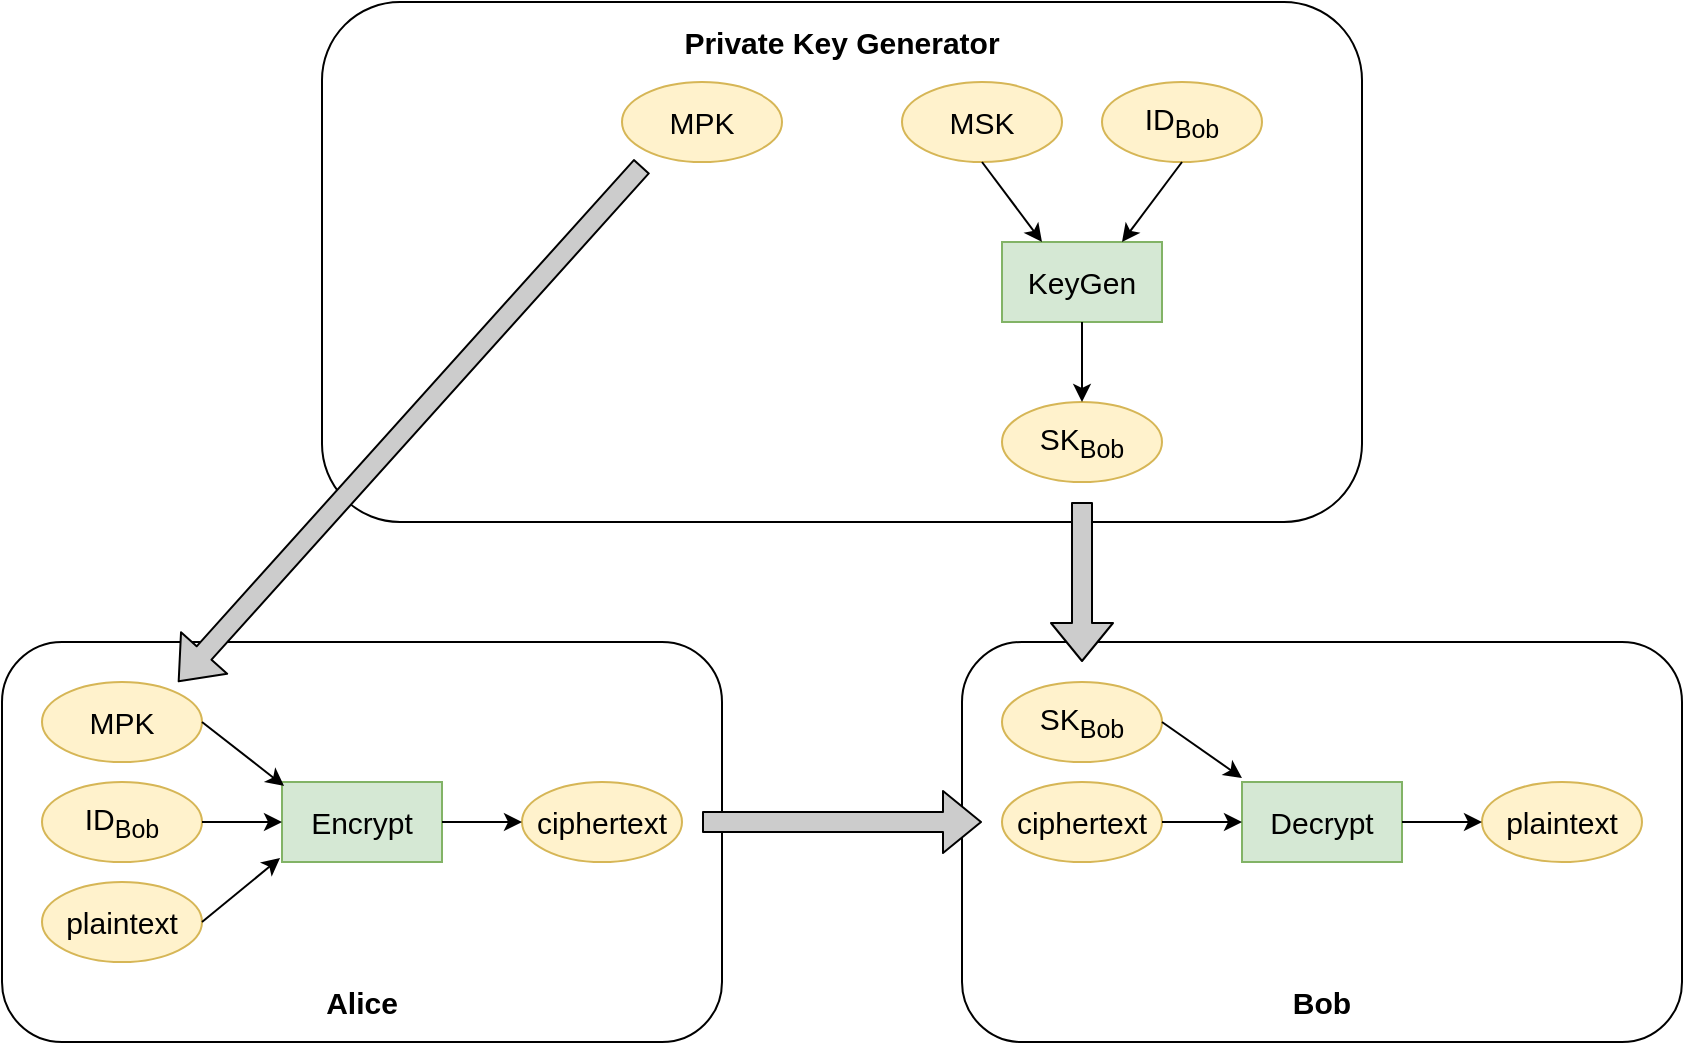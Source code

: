 <mxfile version="10.6.9" type="device"><diagram id="wN3_yW2vSXHowrYxyNFB" name="Page-1"><mxGraphModel dx="1398" dy="749" grid="1" gridSize="10" guides="1" tooltips="1" connect="1" arrows="1" fold="1" page="1" pageScale="1" pageWidth="850" pageHeight="1100" math="0" shadow="0"><root><mxCell id="0"/><mxCell id="1" parent="0"/><mxCell id="SFv1bnEeNS-Ok1i7iGjy-40" value="" style="rounded=1;whiteSpace=wrap;html=1;fontFamily=Helvetica;fontSize=15;fillColor=none;" vertex="1" parent="1"><mxGeometry y="400" width="360" height="200" as="geometry"/></mxCell><mxCell id="SFv1bnEeNS-Ok1i7iGjy-41" value="" style="rounded=1;whiteSpace=wrap;html=1;fontFamily=Helvetica;fontSize=15;fillColor=none;" vertex="1" parent="1"><mxGeometry x="480" y="400" width="360" height="200" as="geometry"/></mxCell><mxCell id="SFv1bnEeNS-Ok1i7iGjy-39" value="" style="rounded=1;whiteSpace=wrap;html=1;fontFamily=Helvetica;fontSize=15;fillColor=none;" vertex="1" parent="1"><mxGeometry x="160" y="80" width="520" height="260" as="geometry"/></mxCell><mxCell id="SFv1bnEeNS-Ok1i7iGjy-1" value="Private Key Generator" style="text;html=1;strokeColor=none;fillColor=none;align=center;verticalAlign=middle;whiteSpace=wrap;rounded=0;fontFamily=Helvetica;fontStyle=1;fontSize=15;" vertex="1" parent="1"><mxGeometry x="320" y="80" width="200" height="40" as="geometry"/></mxCell><mxCell id="SFv1bnEeNS-Ok1i7iGjy-2" value="Alice" style="text;html=1;strokeColor=none;fillColor=none;align=center;verticalAlign=middle;whiteSpace=wrap;rounded=0;fontFamily=Helvetica;fontStyle=1;fontSize=15;" vertex="1" parent="1"><mxGeometry x="120" y="560" width="120" height="40" as="geometry"/></mxCell><mxCell id="SFv1bnEeNS-Ok1i7iGjy-3" value="Bob" style="text;html=1;strokeColor=none;fillColor=none;align=center;verticalAlign=middle;whiteSpace=wrap;rounded=0;fontFamily=Helvetica;fontStyle=1;fontSize=15;" vertex="1" parent="1"><mxGeometry x="600" y="560" width="120" height="40" as="geometry"/></mxCell><mxCell id="SFv1bnEeNS-Ok1i7iGjy-4" value="Encrypt" style="rounded=0;whiteSpace=wrap;html=1;fontFamily=Helvetica;fontSize=15;fillColor=#d5e8d4;strokeColor=#82b366;" vertex="1" parent="1"><mxGeometry x="140" y="470" width="80" height="40" as="geometry"/></mxCell><mxCell id="SFv1bnEeNS-Ok1i7iGjy-5" value="Decrypt" style="rounded=0;whiteSpace=wrap;html=1;fontFamily=Helvetica;fontSize=15;fillColor=#d5e8d4;strokeColor=#82b366;" vertex="1" parent="1"><mxGeometry x="620" y="470" width="80" height="40" as="geometry"/></mxCell><mxCell id="SFv1bnEeNS-Ok1i7iGjy-6" value="KeyGen" style="rounded=0;whiteSpace=wrap;html=1;fontFamily=Helvetica;fontSize=15;fillColor=#d5e8d4;strokeColor=#82b366;" vertex="1" parent="1"><mxGeometry x="500" y="200" width="80" height="40" as="geometry"/></mxCell><mxCell id="SFv1bnEeNS-Ok1i7iGjy-7" value="MSK" style="ellipse;whiteSpace=wrap;html=1;fontFamily=Helvetica;fontSize=15;fillColor=#fff2cc;strokeColor=#d6b656;" vertex="1" parent="1"><mxGeometry x="450" y="120" width="80" height="40" as="geometry"/></mxCell><mxCell id="SFv1bnEeNS-Ok1i7iGjy-13" value="ID&lt;sub&gt;Bob&lt;/sub&gt;" style="ellipse;whiteSpace=wrap;html=1;fontFamily=Helvetica;fontSize=15;fillColor=#fff2cc;strokeColor=#d6b656;" vertex="1" parent="1"><mxGeometry x="550" y="120" width="80" height="40" as="geometry"/></mxCell><mxCell id="SFv1bnEeNS-Ok1i7iGjy-14" value="MPK" style="ellipse;whiteSpace=wrap;html=1;fontFamily=Helvetica;fontSize=15;fillColor=#fff2cc;strokeColor=#d6b656;" vertex="1" parent="1"><mxGeometry x="310" y="120" width="80" height="40" as="geometry"/></mxCell><mxCell id="SFv1bnEeNS-Ok1i7iGjy-15" value="SK&lt;sub&gt;Bob&lt;/sub&gt;" style="ellipse;whiteSpace=wrap;html=1;fontFamily=Helvetica;fontSize=15;fillColor=#fff2cc;strokeColor=#d6b656;" vertex="1" parent="1"><mxGeometry x="500" y="280" width="80" height="40" as="geometry"/></mxCell><mxCell id="SFv1bnEeNS-Ok1i7iGjy-16" value="" style="endArrow=classic;html=1;fontFamily=Helvetica;fontSize=15;entryX=0.25;entryY=0;entryDx=0;entryDy=0;exitX=0.5;exitY=1;exitDx=0;exitDy=0;" edge="1" parent="1" source="SFv1bnEeNS-Ok1i7iGjy-7" target="SFv1bnEeNS-Ok1i7iGjy-6"><mxGeometry width="50" height="50" relative="1" as="geometry"><mxPoint x="410" y="230" as="sourcePoint"/><mxPoint x="460" y="180" as="targetPoint"/></mxGeometry></mxCell><mxCell id="SFv1bnEeNS-Ok1i7iGjy-18" value="" style="endArrow=classic;html=1;fontFamily=Helvetica;fontSize=15;entryX=0.75;entryY=0;entryDx=0;entryDy=0;exitX=0.5;exitY=1;exitDx=0;exitDy=0;" edge="1" parent="1" source="SFv1bnEeNS-Ok1i7iGjy-13" target="SFv1bnEeNS-Ok1i7iGjy-6"><mxGeometry width="50" height="50" relative="1" as="geometry"><mxPoint x="590" y="160" as="sourcePoint"/><mxPoint x="630" y="200" as="targetPoint"/></mxGeometry></mxCell><mxCell id="SFv1bnEeNS-Ok1i7iGjy-19" value="" style="endArrow=classic;html=1;fontFamily=Helvetica;fontSize=15;exitX=0.5;exitY=1;exitDx=0;exitDy=0;entryX=0.5;entryY=0;entryDx=0;entryDy=0;" edge="1" parent="1" source="SFv1bnEeNS-Ok1i7iGjy-6" target="SFv1bnEeNS-Ok1i7iGjy-15"><mxGeometry width="50" height="50" relative="1" as="geometry"><mxPoint x="620" y="290" as="sourcePoint"/><mxPoint x="670" y="240" as="targetPoint"/></mxGeometry></mxCell><mxCell id="SFv1bnEeNS-Ok1i7iGjy-20" value="SK&lt;sub&gt;Bob&lt;/sub&gt;" style="ellipse;whiteSpace=wrap;html=1;fontFamily=Helvetica;fontSize=15;fillColor=#fff2cc;strokeColor=#d6b656;" vertex="1" parent="1"><mxGeometry x="500" y="420" width="80" height="40" as="geometry"/></mxCell><mxCell id="SFv1bnEeNS-Ok1i7iGjy-21" value="" style="shape=flexArrow;endArrow=classic;html=1;fontFamily=Helvetica;fontSize=15;fillColor=#CCCCCC;" edge="1" parent="1"><mxGeometry width="50" height="50" relative="1" as="geometry"><mxPoint x="320" y="162" as="sourcePoint"/><mxPoint x="88" y="420" as="targetPoint"/></mxGeometry></mxCell><mxCell id="SFv1bnEeNS-Ok1i7iGjy-22" value="ID&lt;sub&gt;Bob&lt;/sub&gt;" style="ellipse;whiteSpace=wrap;html=1;fontFamily=Helvetica;fontSize=15;fillColor=#fff2cc;strokeColor=#d6b656;" vertex="1" parent="1"><mxGeometry x="20" y="470" width="80" height="40" as="geometry"/></mxCell><mxCell id="SFv1bnEeNS-Ok1i7iGjy-23" value="MPK" style="ellipse;whiteSpace=wrap;html=1;fontFamily=Helvetica;fontSize=15;fillColor=#fff2cc;strokeColor=#d6b656;" vertex="1" parent="1"><mxGeometry x="20" y="420" width="80" height="40" as="geometry"/></mxCell><mxCell id="SFv1bnEeNS-Ok1i7iGjy-24" value="plaintext" style="ellipse;whiteSpace=wrap;html=1;fontFamily=Helvetica;fontSize=15;fillColor=#fff2cc;strokeColor=#d6b656;" vertex="1" parent="1"><mxGeometry x="20" y="520" width="80" height="40" as="geometry"/></mxCell><mxCell id="SFv1bnEeNS-Ok1i7iGjy-25" value="" style="endArrow=classic;html=1;fontFamily=Helvetica;fontSize=15;exitX=1;exitY=0.5;exitDx=0;exitDy=0;entryX=0.013;entryY=0.05;entryDx=0;entryDy=0;entryPerimeter=0;" edge="1" parent="1" source="SFv1bnEeNS-Ok1i7iGjy-23" target="SFv1bnEeNS-Ok1i7iGjy-4"><mxGeometry width="50" height="50" relative="1" as="geometry"><mxPoint x="120" y="490" as="sourcePoint"/><mxPoint x="170" y="440" as="targetPoint"/></mxGeometry></mxCell><mxCell id="SFv1bnEeNS-Ok1i7iGjy-26" value="" style="endArrow=classic;html=1;fontFamily=Helvetica;fontSize=15;entryX=0;entryY=0.5;entryDx=0;entryDy=0;exitX=1;exitY=0.5;exitDx=0;exitDy=0;" edge="1" parent="1" source="SFv1bnEeNS-Ok1i7iGjy-22" target="SFv1bnEeNS-Ok1i7iGjy-4"><mxGeometry width="50" height="50" relative="1" as="geometry"><mxPoint x="-70" y="530" as="sourcePoint"/><mxPoint x="-20" y="480" as="targetPoint"/></mxGeometry></mxCell><mxCell id="SFv1bnEeNS-Ok1i7iGjy-27" value="" style="endArrow=classic;html=1;fontFamily=Helvetica;fontSize=15;exitX=1;exitY=0.5;exitDx=0;exitDy=0;entryX=-0.012;entryY=0.95;entryDx=0;entryDy=0;entryPerimeter=0;" edge="1" parent="1" source="SFv1bnEeNS-Ok1i7iGjy-24" target="SFv1bnEeNS-Ok1i7iGjy-4"><mxGeometry width="50" height="50" relative="1" as="geometry"><mxPoint x="120" y="570" as="sourcePoint"/><mxPoint x="170" y="520" as="targetPoint"/></mxGeometry></mxCell><mxCell id="SFv1bnEeNS-Ok1i7iGjy-28" value="ciphertext" style="ellipse;whiteSpace=wrap;html=1;fontFamily=Helvetica;fontSize=15;fillColor=#fff2cc;strokeColor=#d6b656;" vertex="1" parent="1"><mxGeometry x="260" y="470" width="80" height="40" as="geometry"/></mxCell><mxCell id="SFv1bnEeNS-Ok1i7iGjy-31" value="" style="endArrow=classic;html=1;fontFamily=Helvetica;fontSize=15;exitX=1;exitY=0.5;exitDx=0;exitDy=0;entryX=0;entryY=0.5;entryDx=0;entryDy=0;" edge="1" parent="1" source="SFv1bnEeNS-Ok1i7iGjy-4" target="SFv1bnEeNS-Ok1i7iGjy-28"><mxGeometry width="50" height="50" relative="1" as="geometry"><mxPoint x="240" y="570" as="sourcePoint"/><mxPoint x="290" y="520" as="targetPoint"/></mxGeometry></mxCell><mxCell id="SFv1bnEeNS-Ok1i7iGjy-32" value="ciphertext" style="ellipse;whiteSpace=wrap;html=1;fontFamily=Helvetica;fontSize=15;fillColor=#fff2cc;strokeColor=#d6b656;" vertex="1" parent="1"><mxGeometry x="500" y="470" width="80" height="40" as="geometry"/></mxCell><mxCell id="SFv1bnEeNS-Ok1i7iGjy-33" value="" style="endArrow=classic;html=1;fontFamily=Helvetica;fontSize=15;exitX=1;exitY=0.5;exitDx=0;exitDy=0;entryX=0;entryY=-0.05;entryDx=0;entryDy=0;entryPerimeter=0;" edge="1" parent="1" source="SFv1bnEeNS-Ok1i7iGjy-20" target="SFv1bnEeNS-Ok1i7iGjy-5"><mxGeometry width="50" height="50" relative="1" as="geometry"><mxPoint x="600" y="480" as="sourcePoint"/><mxPoint x="650" y="430" as="targetPoint"/></mxGeometry></mxCell><mxCell id="SFv1bnEeNS-Ok1i7iGjy-34" value="" style="endArrow=classic;html=1;fontFamily=Helvetica;fontSize=15;exitX=1;exitY=0.5;exitDx=0;exitDy=0;entryX=0;entryY=0.5;entryDx=0;entryDy=0;" edge="1" parent="1" source="SFv1bnEeNS-Ok1i7iGjy-32" target="SFv1bnEeNS-Ok1i7iGjy-5"><mxGeometry width="50" height="50" relative="1" as="geometry"><mxPoint x="590" y="570" as="sourcePoint"/><mxPoint x="640" y="520" as="targetPoint"/></mxGeometry></mxCell><mxCell id="SFv1bnEeNS-Ok1i7iGjy-35" value="plaintext" style="ellipse;whiteSpace=wrap;html=1;fontFamily=Helvetica;fontSize=15;fillColor=#fff2cc;strokeColor=#d6b656;" vertex="1" parent="1"><mxGeometry x="740" y="470" width="80" height="40" as="geometry"/></mxCell><mxCell id="SFv1bnEeNS-Ok1i7iGjy-36" value="" style="endArrow=classic;html=1;fontFamily=Helvetica;fontSize=15;exitX=1;exitY=0.5;exitDx=0;exitDy=0;entryX=0;entryY=0.5;entryDx=0;entryDy=0;" edge="1" parent="1" source="SFv1bnEeNS-Ok1i7iGjy-5" target="SFv1bnEeNS-Ok1i7iGjy-35"><mxGeometry width="50" height="50" relative="1" as="geometry"><mxPoint x="730" y="470" as="sourcePoint"/><mxPoint x="780" y="420" as="targetPoint"/></mxGeometry></mxCell><mxCell id="SFv1bnEeNS-Ok1i7iGjy-37" value="" style="shape=flexArrow;endArrow=classic;html=1;fontFamily=Helvetica;fontSize=15;fillColor=#CCCCCC;" edge="1" parent="1"><mxGeometry width="50" height="50" relative="1" as="geometry"><mxPoint x="540" y="330" as="sourcePoint"/><mxPoint x="540" y="410" as="targetPoint"/></mxGeometry></mxCell><mxCell id="SFv1bnEeNS-Ok1i7iGjy-38" value="" style="shape=flexArrow;endArrow=classic;html=1;fontFamily=Helvetica;fontSize=15;fillColor=#CCCCCC;" edge="1" parent="1"><mxGeometry width="50" height="50" relative="1" as="geometry"><mxPoint x="350" y="490" as="sourcePoint"/><mxPoint x="490" y="490" as="targetPoint"/></mxGeometry></mxCell></root></mxGraphModel></diagram></mxfile>